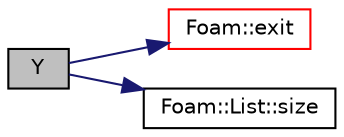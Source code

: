 digraph "Y"
{
  bgcolor="transparent";
  edge [fontname="Helvetica",fontsize="10",labelfontname="Helvetica",labelfontsize="10"];
  node [fontname="Helvetica",fontsize="10",shape=record];
  rankdir="LR";
  Node1 [label="Y",height=0.2,width=0.4,color="black", fillcolor="grey75", style="filled", fontcolor="black"];
  Node1 -> Node2 [color="midnightblue",fontsize="10",style="solid",fontname="Helvetica"];
  Node2 [label="Foam::exit",height=0.2,width=0.4,color="red",URL="$a10733.html#a06ca7250d8e89caf05243ec094843642"];
  Node1 -> Node3 [color="midnightblue",fontsize="10",style="solid",fontname="Helvetica"];
  Node3 [label="Foam::List::size",height=0.2,width=0.4,color="black",URL="$a01364.html#a8a5f6fa29bd4b500caf186f60245b384",tooltip="Override size to be inconsistent with allocated storage. "];
}
